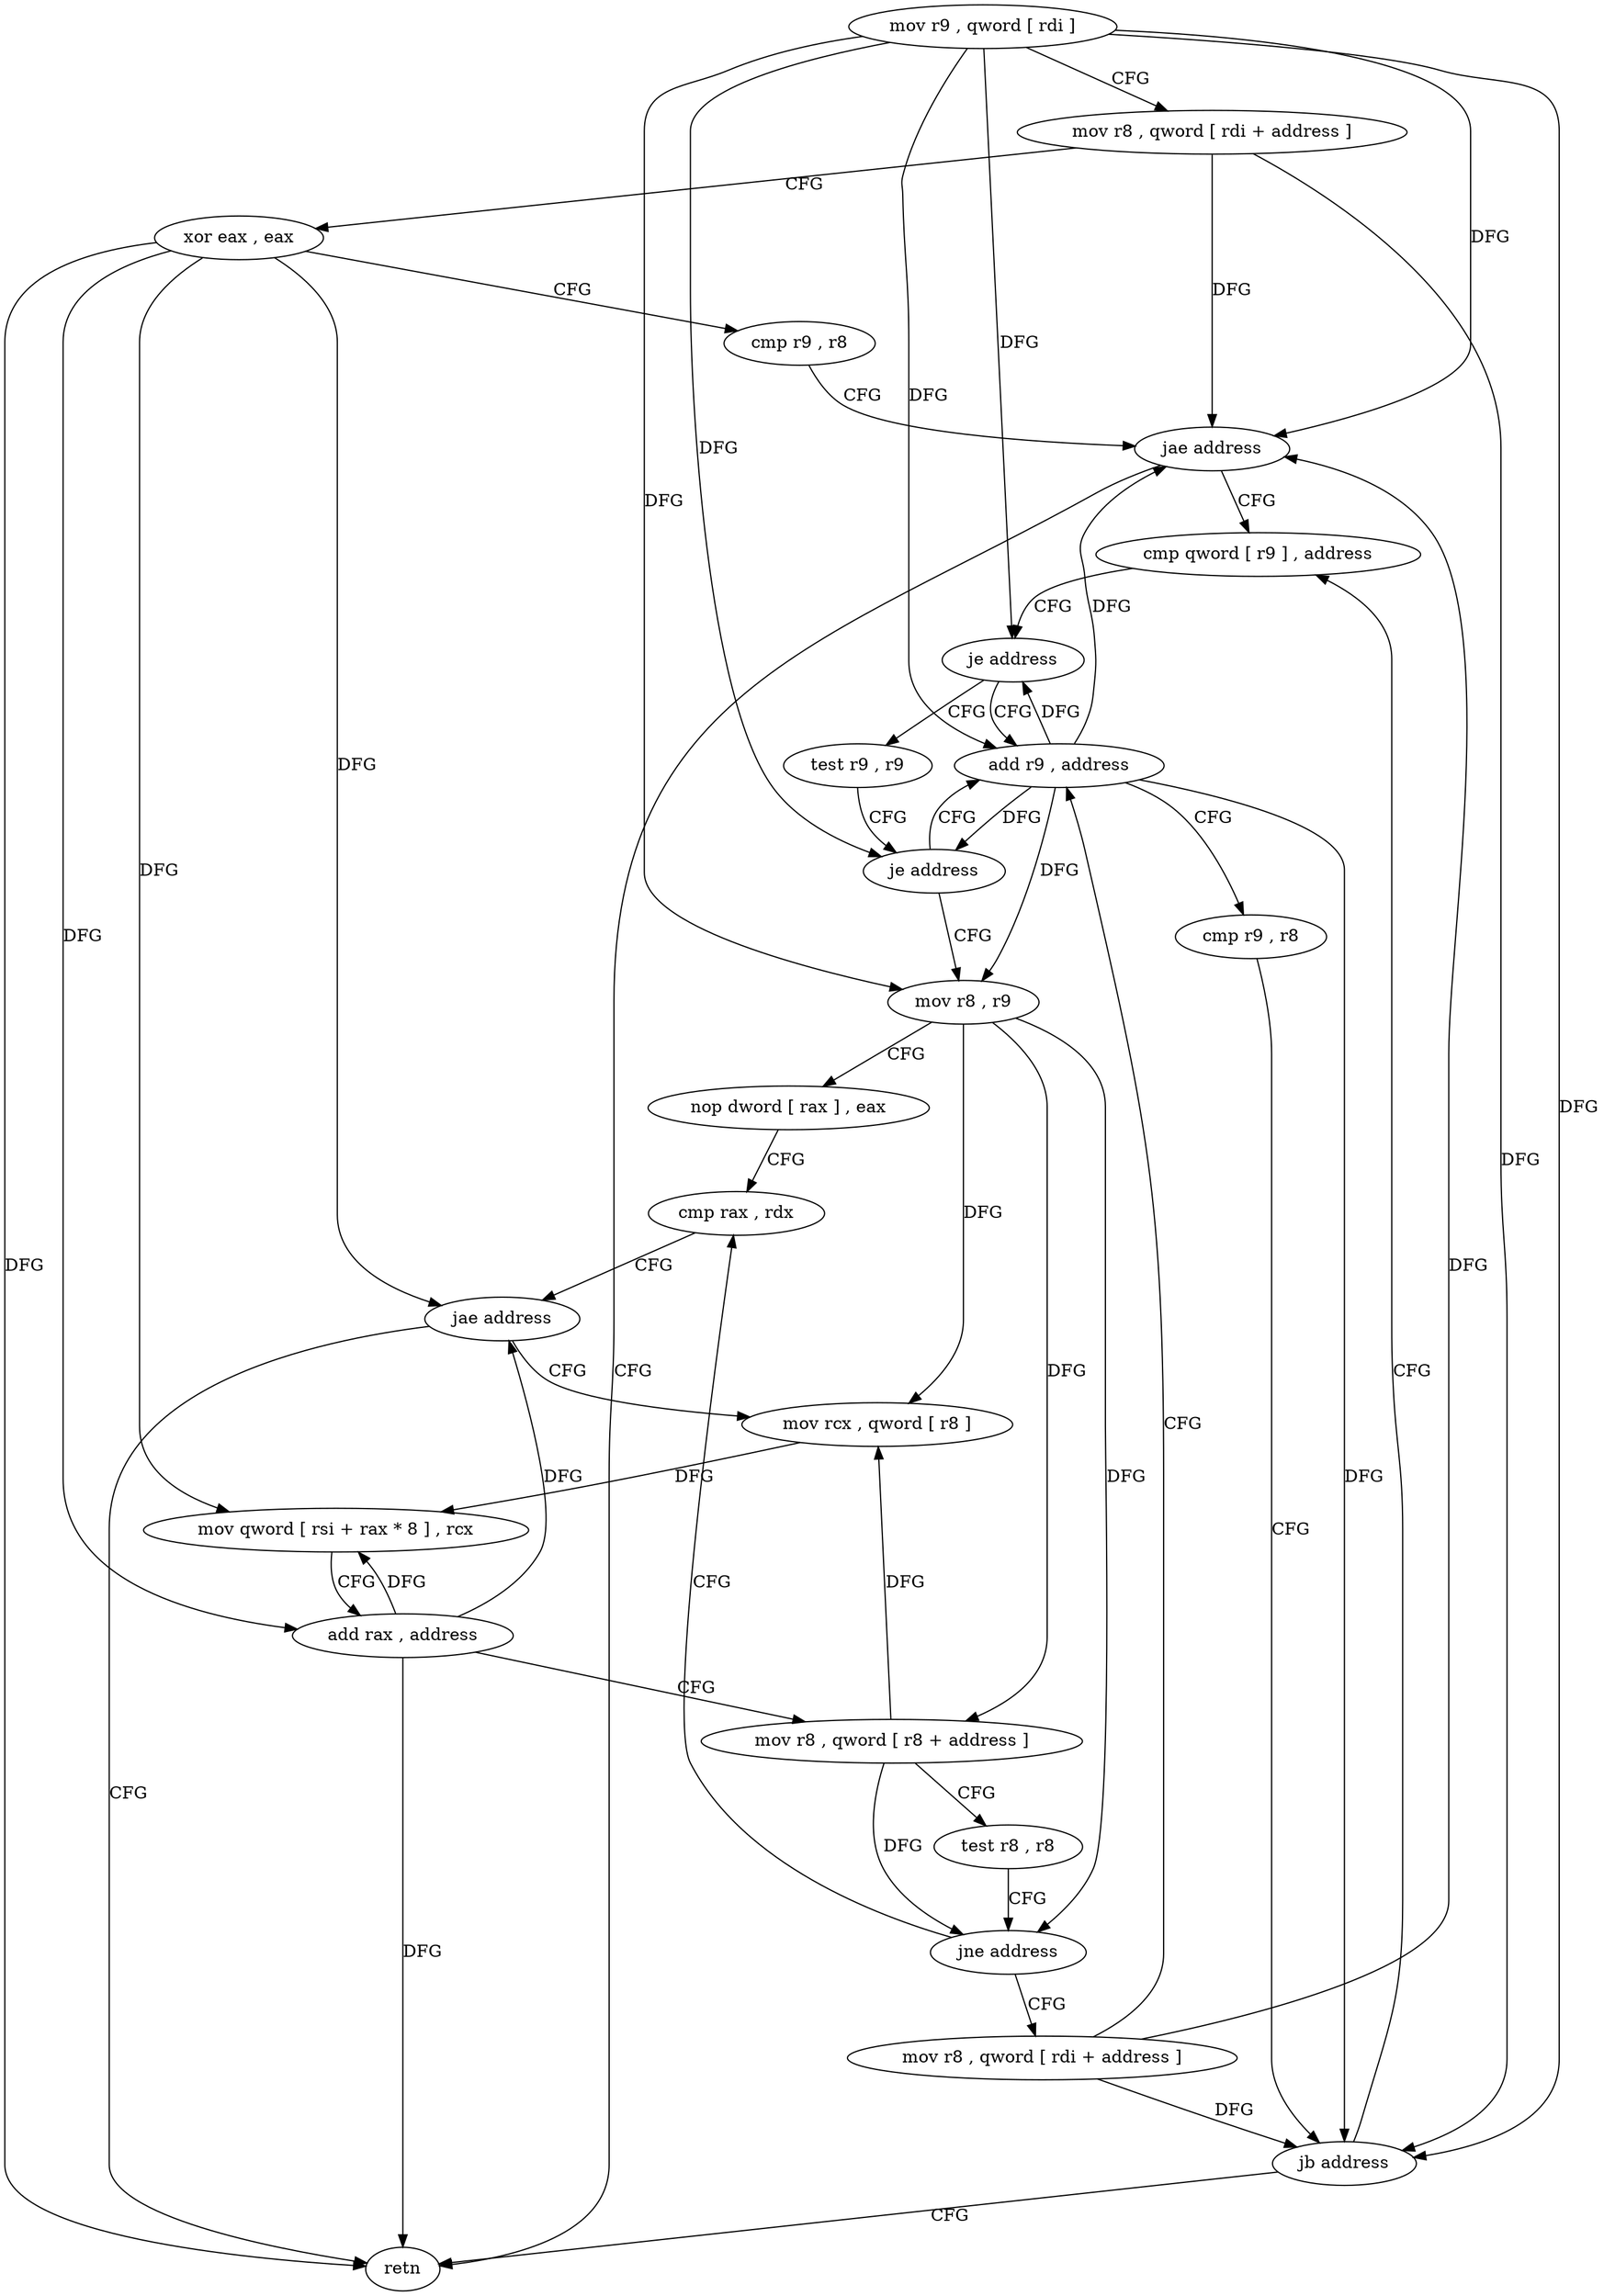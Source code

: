 digraph "func" {
"4276448" [label = "mov r9 , qword [ rdi ]" ]
"4276451" [label = "mov r8 , qword [ rdi + address ]" ]
"4276455" [label = "xor eax , eax" ]
"4276457" [label = "cmp r9 , r8" ]
"4276460" [label = "jae address" ]
"4276518" [label = "retn" ]
"4276462" [label = "cmp qword [ r9 ] , address" ]
"4276466" [label = "je address" ]
"4276509" [label = "add r9 , address" ]
"4276468" [label = "test r9 , r9" ]
"4276513" [label = "cmp r9 , r8" ]
"4276516" [label = "jb address" ]
"4276471" [label = "je address" ]
"4276473" [label = "mov r8 , r9" ]
"4276476" [label = "nop dword [ rax ] , eax" ]
"4276480" [label = "cmp rax , rdx" ]
"4276485" [label = "mov rcx , qword [ r8 ]" ]
"4276488" [label = "mov qword [ rsi + rax * 8 ] , rcx" ]
"4276492" [label = "add rax , address" ]
"4276496" [label = "mov r8 , qword [ r8 + address ]" ]
"4276500" [label = "test r8 , r8" ]
"4276503" [label = "jne address" ]
"4276505" [label = "mov r8 , qword [ rdi + address ]" ]
"4276483" [label = "jae address" ]
"4276448" -> "4276451" [ label = "CFG" ]
"4276448" -> "4276460" [ label = "DFG" ]
"4276448" -> "4276466" [ label = "DFG" ]
"4276448" -> "4276509" [ label = "DFG" ]
"4276448" -> "4276516" [ label = "DFG" ]
"4276448" -> "4276471" [ label = "DFG" ]
"4276448" -> "4276473" [ label = "DFG" ]
"4276451" -> "4276455" [ label = "CFG" ]
"4276451" -> "4276460" [ label = "DFG" ]
"4276451" -> "4276516" [ label = "DFG" ]
"4276455" -> "4276457" [ label = "CFG" ]
"4276455" -> "4276518" [ label = "DFG" ]
"4276455" -> "4276483" [ label = "DFG" ]
"4276455" -> "4276488" [ label = "DFG" ]
"4276455" -> "4276492" [ label = "DFG" ]
"4276457" -> "4276460" [ label = "CFG" ]
"4276460" -> "4276518" [ label = "CFG" ]
"4276460" -> "4276462" [ label = "CFG" ]
"4276462" -> "4276466" [ label = "CFG" ]
"4276466" -> "4276509" [ label = "CFG" ]
"4276466" -> "4276468" [ label = "CFG" ]
"4276509" -> "4276513" [ label = "CFG" ]
"4276509" -> "4276466" [ label = "DFG" ]
"4276509" -> "4276460" [ label = "DFG" ]
"4276509" -> "4276516" [ label = "DFG" ]
"4276509" -> "4276471" [ label = "DFG" ]
"4276509" -> "4276473" [ label = "DFG" ]
"4276468" -> "4276471" [ label = "CFG" ]
"4276513" -> "4276516" [ label = "CFG" ]
"4276516" -> "4276462" [ label = "CFG" ]
"4276516" -> "4276518" [ label = "CFG" ]
"4276471" -> "4276509" [ label = "CFG" ]
"4276471" -> "4276473" [ label = "CFG" ]
"4276473" -> "4276476" [ label = "CFG" ]
"4276473" -> "4276485" [ label = "DFG" ]
"4276473" -> "4276496" [ label = "DFG" ]
"4276473" -> "4276503" [ label = "DFG" ]
"4276476" -> "4276480" [ label = "CFG" ]
"4276480" -> "4276483" [ label = "CFG" ]
"4276485" -> "4276488" [ label = "DFG" ]
"4276488" -> "4276492" [ label = "CFG" ]
"4276492" -> "4276496" [ label = "CFG" ]
"4276492" -> "4276518" [ label = "DFG" ]
"4276492" -> "4276483" [ label = "DFG" ]
"4276492" -> "4276488" [ label = "DFG" ]
"4276496" -> "4276500" [ label = "CFG" ]
"4276496" -> "4276485" [ label = "DFG" ]
"4276496" -> "4276503" [ label = "DFG" ]
"4276500" -> "4276503" [ label = "CFG" ]
"4276503" -> "4276480" [ label = "CFG" ]
"4276503" -> "4276505" [ label = "CFG" ]
"4276505" -> "4276509" [ label = "CFG" ]
"4276505" -> "4276460" [ label = "DFG" ]
"4276505" -> "4276516" [ label = "DFG" ]
"4276483" -> "4276518" [ label = "CFG" ]
"4276483" -> "4276485" [ label = "CFG" ]
}
